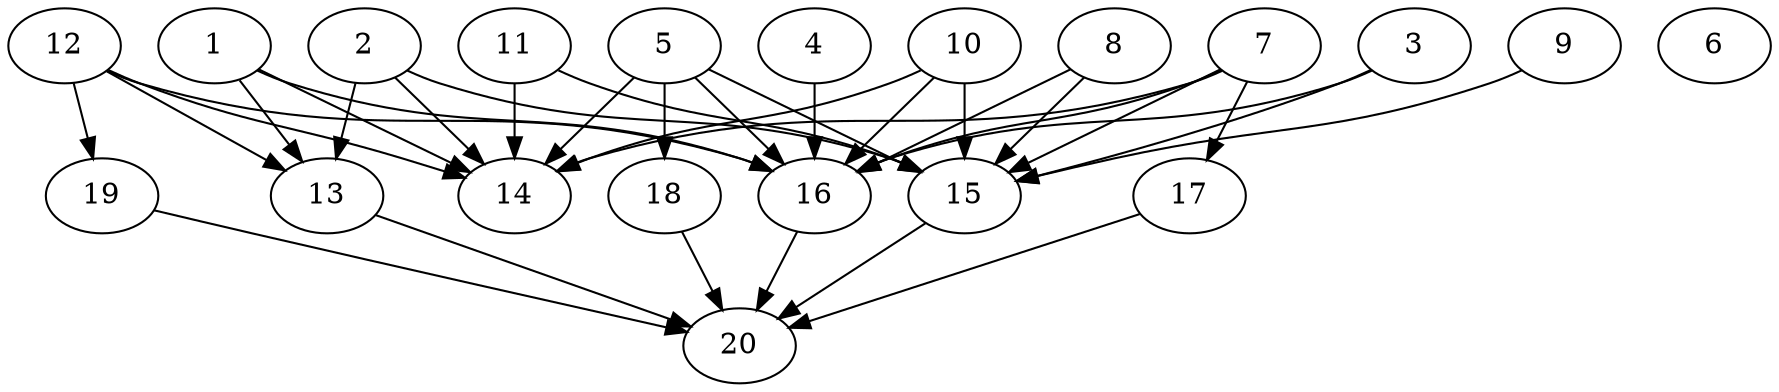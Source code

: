 // DAG automatically generated by daggen at Wed Jul 24 21:20:06 2019
// ./daggen --dot -n 20 --ccr 0.4 --fat 0.8 --regular 0.5 --density 0.8 --mindata 5242880 --maxdata 52428800 
digraph G {
  1 [size="109849600", alpha="0.13", expect_size="43939840"] 
  1 -> 13 [size ="43939840"]
  1 -> 14 [size ="43939840"]
  1 -> 16 [size ="43939840"]
  2 [size="73000960", alpha="0.17", expect_size="29200384"] 
  2 -> 13 [size ="29200384"]
  2 -> 14 [size ="29200384"]
  2 -> 15 [size ="29200384"]
  3 [size="86837760", alpha="0.07", expect_size="34735104"] 
  3 -> 15 [size ="34735104"]
  3 -> 16 [size ="34735104"]
  4 [size="67750400", alpha="0.18", expect_size="27100160"] 
  4 -> 16 [size ="27100160"]
  5 [size="130434560", alpha="0.09", expect_size="52173824"] 
  5 -> 14 [size ="52173824"]
  5 -> 15 [size ="52173824"]
  5 -> 16 [size ="52173824"]
  5 -> 18 [size ="52173824"]
  6 [size="68188160", alpha="0.08", expect_size="27275264"] 
  7 [size="87298560", alpha="0.09", expect_size="34919424"] 
  7 -> 14 [size ="34919424"]
  7 -> 15 [size ="34919424"]
  7 -> 16 [size ="34919424"]
  7 -> 17 [size ="34919424"]
  8 [size="84761600", alpha="0.18", expect_size="33904640"] 
  8 -> 15 [size ="33904640"]
  8 -> 16 [size ="33904640"]
  9 [size="120808960", alpha="0.06", expect_size="48323584"] 
  9 -> 15 [size ="48323584"]
  10 [size="23183360", alpha="0.12", expect_size="9273344"] 
  10 -> 14 [size ="9273344"]
  10 -> 15 [size ="9273344"]
  10 -> 16 [size ="9273344"]
  11 [size="53583360", alpha="0.16", expect_size="21433344"] 
  11 -> 14 [size ="21433344"]
  11 -> 15 [size ="21433344"]
  12 [size="14737920", alpha="0.12", expect_size="5895168"] 
  12 -> 13 [size ="5895168"]
  12 -> 14 [size ="5895168"]
  12 -> 16 [size ="5895168"]
  12 -> 19 [size ="5895168"]
  13 [size="116162560", alpha="0.00", expect_size="46465024"] 
  13 -> 20 [size ="46465024"]
  14 [size="39662080", alpha="0.07", expect_size="15864832"] 
  15 [size="30576640", alpha="0.08", expect_size="12230656"] 
  15 -> 20 [size ="12230656"]
  16 [size="81592320", alpha="0.03", expect_size="32636928"] 
  16 -> 20 [size ="32636928"]
  17 [size="129029120", alpha="0.05", expect_size="51611648"] 
  17 -> 20 [size ="51611648"]
  18 [size="62435840", alpha="0.08", expect_size="24974336"] 
  18 -> 20 [size ="24974336"]
  19 [size="47810560", alpha="0.09", expect_size="19124224"] 
  19 -> 20 [size ="19124224"]
  20 [size="82506240", alpha="0.05", expect_size="33002496"] 
}
